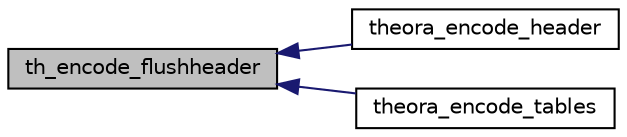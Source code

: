 digraph "th_encode_flushheader"
{
  edge [fontname="Helvetica",fontsize="10",labelfontname="Helvetica",labelfontsize="10"];
  node [fontname="Helvetica",fontsize="10",shape=record];
  rankdir="LR";
  Node1 [label="th_encode_flushheader",height=0.2,width=0.4,color="black", fillcolor="grey75", style="filled", fontcolor="black"];
  Node1 -> Node2 [dir="back",color="midnightblue",fontsize="10",style="solid",fontname="Helvetica"];
  Node2 [label="theora_encode_header",height=0.2,width=0.4,color="black", fillcolor="white", style="filled",URL="$group__oldfuncs.html#ga451feb58d6bde726edbae193689887be"];
  Node1 -> Node3 [dir="back",color="midnightblue",fontsize="10",style="solid",fontname="Helvetica"];
  Node3 [label="theora_encode_tables",height=0.2,width=0.4,color="black", fillcolor="white", style="filled",URL="$group__oldfuncs.html#ga5085baf20855b283fa01fc948505d9d2"];
}
